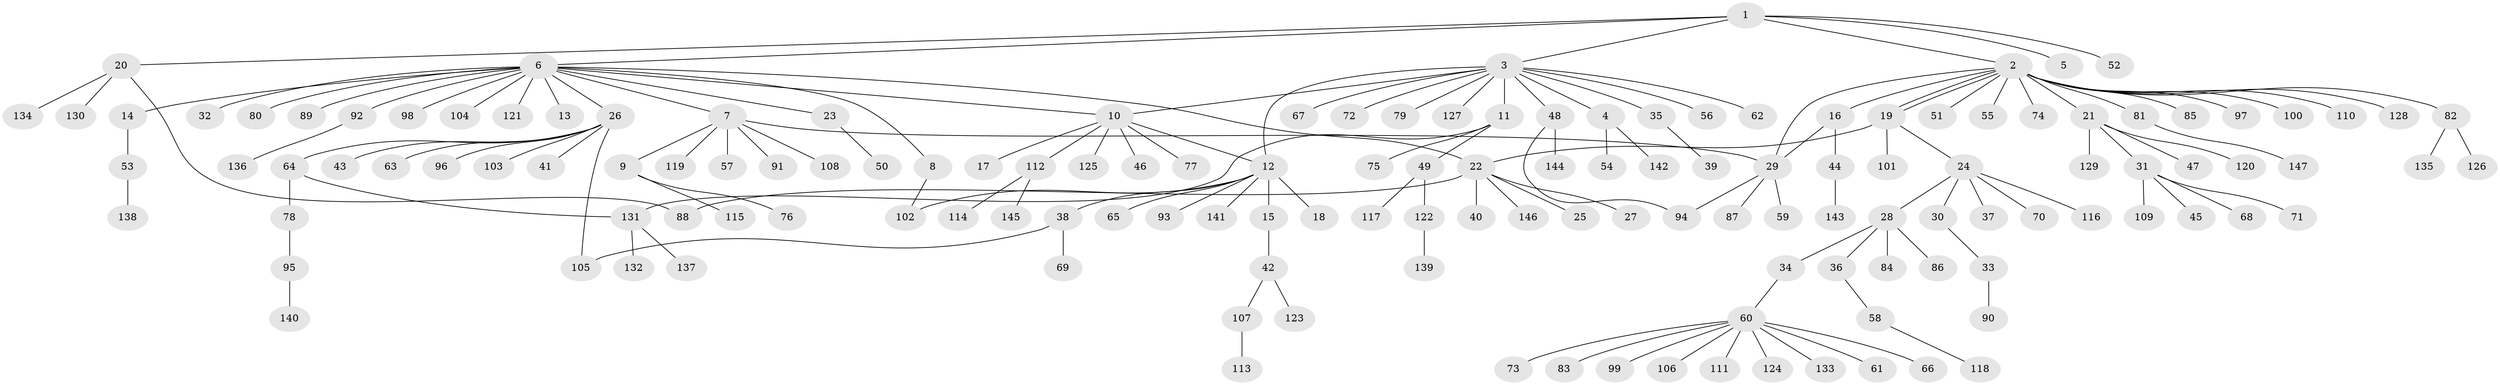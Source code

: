 // coarse degree distribution, {5: 0.05405405405405406, 7: 0.04054054054054054, 8: 0.013513513513513514, 2: 0.28378378378378377, 1: 0.4864864864864865, 9: 0.013513513513513514, 6: 0.013513513513513514, 3: 0.05405405405405406, 4: 0.04054054054054054}
// Generated by graph-tools (version 1.1) at 2025/50/03/04/25 22:50:18]
// undirected, 147 vertices, 157 edges
graph export_dot {
  node [color=gray90,style=filled];
  1;
  2;
  3;
  4;
  5;
  6;
  7;
  8;
  9;
  10;
  11;
  12;
  13;
  14;
  15;
  16;
  17;
  18;
  19;
  20;
  21;
  22;
  23;
  24;
  25;
  26;
  27;
  28;
  29;
  30;
  31;
  32;
  33;
  34;
  35;
  36;
  37;
  38;
  39;
  40;
  41;
  42;
  43;
  44;
  45;
  46;
  47;
  48;
  49;
  50;
  51;
  52;
  53;
  54;
  55;
  56;
  57;
  58;
  59;
  60;
  61;
  62;
  63;
  64;
  65;
  66;
  67;
  68;
  69;
  70;
  71;
  72;
  73;
  74;
  75;
  76;
  77;
  78;
  79;
  80;
  81;
  82;
  83;
  84;
  85;
  86;
  87;
  88;
  89;
  90;
  91;
  92;
  93;
  94;
  95;
  96;
  97;
  98;
  99;
  100;
  101;
  102;
  103;
  104;
  105;
  106;
  107;
  108;
  109;
  110;
  111;
  112;
  113;
  114;
  115;
  116;
  117;
  118;
  119;
  120;
  121;
  122;
  123;
  124;
  125;
  126;
  127;
  128;
  129;
  130;
  131;
  132;
  133;
  134;
  135;
  136;
  137;
  138;
  139;
  140;
  141;
  142;
  143;
  144;
  145;
  146;
  147;
  1 -- 2;
  1 -- 3;
  1 -- 5;
  1 -- 6;
  1 -- 20;
  1 -- 52;
  2 -- 16;
  2 -- 19;
  2 -- 19;
  2 -- 21;
  2 -- 29;
  2 -- 51;
  2 -- 55;
  2 -- 74;
  2 -- 81;
  2 -- 82;
  2 -- 85;
  2 -- 97;
  2 -- 100;
  2 -- 110;
  2 -- 128;
  3 -- 4;
  3 -- 10;
  3 -- 11;
  3 -- 12;
  3 -- 35;
  3 -- 48;
  3 -- 56;
  3 -- 62;
  3 -- 67;
  3 -- 72;
  3 -- 79;
  3 -- 127;
  4 -- 54;
  4 -- 142;
  6 -- 7;
  6 -- 8;
  6 -- 10;
  6 -- 13;
  6 -- 14;
  6 -- 22;
  6 -- 23;
  6 -- 26;
  6 -- 32;
  6 -- 80;
  6 -- 89;
  6 -- 92;
  6 -- 98;
  6 -- 104;
  6 -- 121;
  7 -- 9;
  7 -- 29;
  7 -- 57;
  7 -- 91;
  7 -- 108;
  7 -- 119;
  8 -- 102;
  9 -- 76;
  9 -- 115;
  10 -- 12;
  10 -- 17;
  10 -- 46;
  10 -- 77;
  10 -- 112;
  10 -- 125;
  11 -- 49;
  11 -- 75;
  11 -- 131;
  12 -- 15;
  12 -- 18;
  12 -- 38;
  12 -- 65;
  12 -- 93;
  12 -- 102;
  12 -- 141;
  14 -- 53;
  15 -- 42;
  16 -- 29;
  16 -- 44;
  19 -- 22;
  19 -- 24;
  19 -- 101;
  20 -- 88;
  20 -- 130;
  20 -- 134;
  21 -- 31;
  21 -- 47;
  21 -- 120;
  21 -- 129;
  22 -- 25;
  22 -- 27;
  22 -- 40;
  22 -- 88;
  22 -- 146;
  23 -- 50;
  24 -- 28;
  24 -- 30;
  24 -- 37;
  24 -- 70;
  24 -- 116;
  26 -- 41;
  26 -- 43;
  26 -- 63;
  26 -- 64;
  26 -- 96;
  26 -- 103;
  26 -- 105;
  28 -- 34;
  28 -- 36;
  28 -- 84;
  28 -- 86;
  29 -- 59;
  29 -- 87;
  29 -- 94;
  30 -- 33;
  31 -- 45;
  31 -- 68;
  31 -- 71;
  31 -- 109;
  33 -- 90;
  34 -- 60;
  35 -- 39;
  36 -- 58;
  38 -- 69;
  38 -- 105;
  42 -- 107;
  42 -- 123;
  44 -- 143;
  48 -- 94;
  48 -- 144;
  49 -- 117;
  49 -- 122;
  53 -- 138;
  58 -- 118;
  60 -- 61;
  60 -- 66;
  60 -- 73;
  60 -- 83;
  60 -- 99;
  60 -- 106;
  60 -- 111;
  60 -- 124;
  60 -- 133;
  64 -- 78;
  64 -- 131;
  78 -- 95;
  81 -- 147;
  82 -- 126;
  82 -- 135;
  92 -- 136;
  95 -- 140;
  107 -- 113;
  112 -- 114;
  112 -- 145;
  122 -- 139;
  131 -- 132;
  131 -- 137;
}
